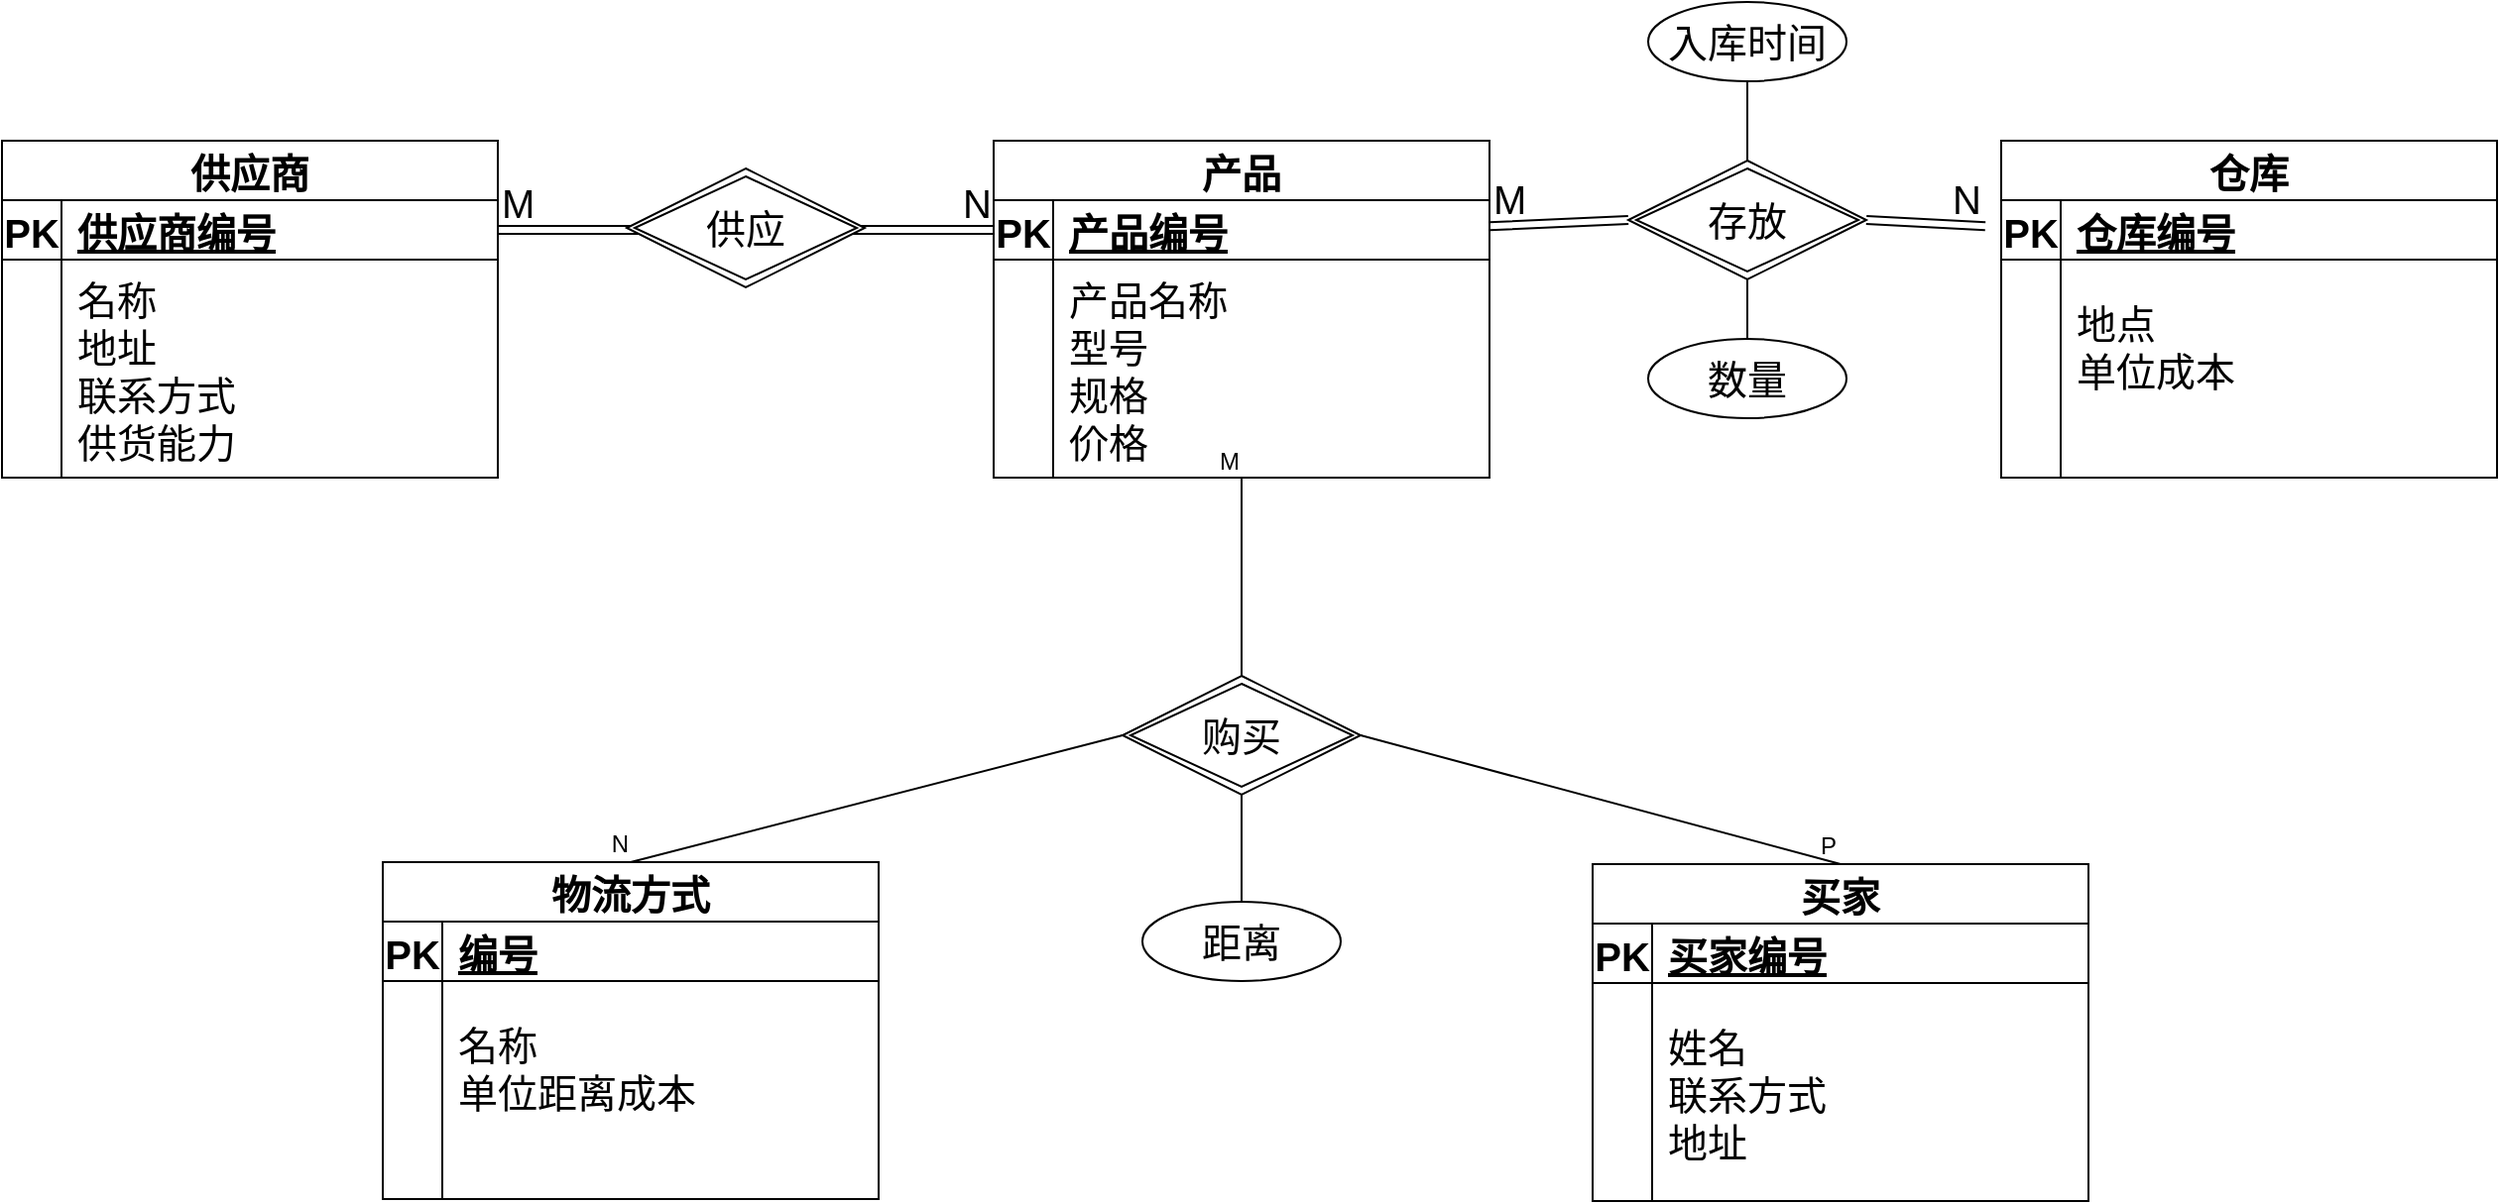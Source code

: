 <mxfile version="22.1.3" type="github">
  <diagram id="R2lEEEUBdFMjLlhIrx00" name="Page-1">
    <mxGraphModel dx="2049" dy="1000" grid="1" gridSize="10" guides="1" tooltips="1" connect="1" arrows="1" fold="1" page="1" pageScale="1" pageWidth="850" pageHeight="1100" math="0" shadow="0" extFonts="Permanent Marker^https://fonts.googleapis.com/css?family=Permanent+Marker">
      <root>
        <mxCell id="0" />
        <mxCell id="1" parent="0" />
        <mxCell id="C-vyLk0tnHw3VtMMgP7b-23" value="供应商" style="shape=table;startSize=30;container=1;collapsible=1;childLayout=tableLayout;fixedRows=1;rowLines=0;fontStyle=1;align=center;resizeLast=1;fontSize=20;" parent="1" vertex="1">
          <mxGeometry x="120" y="120" width="250" height="170" as="geometry" />
        </mxCell>
        <mxCell id="C-vyLk0tnHw3VtMMgP7b-24" value="" style="shape=partialRectangle;collapsible=0;dropTarget=0;pointerEvents=0;fillColor=none;points=[[0,0.5],[1,0.5]];portConstraint=eastwest;top=0;left=0;right=0;bottom=1;fontSize=20;" parent="C-vyLk0tnHw3VtMMgP7b-23" vertex="1">
          <mxGeometry y="30" width="250" height="30" as="geometry" />
        </mxCell>
        <mxCell id="C-vyLk0tnHw3VtMMgP7b-25" value="PK" style="shape=partialRectangle;overflow=hidden;connectable=0;fillColor=none;top=0;left=0;bottom=0;right=0;fontStyle=1;fontSize=20;" parent="C-vyLk0tnHw3VtMMgP7b-24" vertex="1">
          <mxGeometry width="30" height="30" as="geometry">
            <mxRectangle width="30" height="30" as="alternateBounds" />
          </mxGeometry>
        </mxCell>
        <mxCell id="C-vyLk0tnHw3VtMMgP7b-26" value="供应商编号" style="shape=partialRectangle;overflow=hidden;connectable=0;fillColor=none;top=0;left=0;bottom=0;right=0;align=left;spacingLeft=6;fontStyle=5;fontSize=20;" parent="C-vyLk0tnHw3VtMMgP7b-24" vertex="1">
          <mxGeometry x="30" width="220" height="30" as="geometry">
            <mxRectangle width="220" height="30" as="alternateBounds" />
          </mxGeometry>
        </mxCell>
        <mxCell id="C-vyLk0tnHw3VtMMgP7b-27" value="" style="shape=partialRectangle;collapsible=0;dropTarget=0;pointerEvents=0;fillColor=none;points=[[0,0.5],[1,0.5]];portConstraint=eastwest;top=0;left=0;right=0;bottom=0;fontSize=20;" parent="C-vyLk0tnHw3VtMMgP7b-23" vertex="1">
          <mxGeometry y="60" width="250" height="110" as="geometry" />
        </mxCell>
        <mxCell id="C-vyLk0tnHw3VtMMgP7b-28" value="" style="shape=partialRectangle;overflow=hidden;connectable=0;fillColor=none;top=0;left=0;bottom=0;right=0;fontSize=20;" parent="C-vyLk0tnHw3VtMMgP7b-27" vertex="1">
          <mxGeometry width="30" height="110" as="geometry">
            <mxRectangle width="30" height="110" as="alternateBounds" />
          </mxGeometry>
        </mxCell>
        <mxCell id="C-vyLk0tnHw3VtMMgP7b-29" value="名称&#xa;地址&#xa;联系方式&#xa;供货能力" style="shape=partialRectangle;overflow=hidden;connectable=0;fillColor=none;top=0;left=0;bottom=0;right=0;align=left;spacingLeft=6;fontSize=20;" parent="C-vyLk0tnHw3VtMMgP7b-27" vertex="1">
          <mxGeometry x="30" width="220" height="110" as="geometry">
            <mxRectangle width="220" height="110" as="alternateBounds" />
          </mxGeometry>
        </mxCell>
        <mxCell id="wIJLVU86LyKN5zqBMjgO-1" value="产品" style="shape=table;startSize=30;container=1;collapsible=1;childLayout=tableLayout;fixedRows=1;rowLines=0;fontStyle=1;align=center;resizeLast=1;fontSize=20;" vertex="1" parent="1">
          <mxGeometry x="620" y="120" width="250" height="170" as="geometry" />
        </mxCell>
        <mxCell id="wIJLVU86LyKN5zqBMjgO-2" value="" style="shape=partialRectangle;collapsible=0;dropTarget=0;pointerEvents=0;fillColor=none;points=[[0,0.5],[1,0.5]];portConstraint=eastwest;top=0;left=0;right=0;bottom=1;fontSize=20;" vertex="1" parent="wIJLVU86LyKN5zqBMjgO-1">
          <mxGeometry y="30" width="250" height="30" as="geometry" />
        </mxCell>
        <mxCell id="wIJLVU86LyKN5zqBMjgO-3" value="PK" style="shape=partialRectangle;overflow=hidden;connectable=0;fillColor=none;top=0;left=0;bottom=0;right=0;fontStyle=1;fontSize=20;" vertex="1" parent="wIJLVU86LyKN5zqBMjgO-2">
          <mxGeometry width="30" height="30" as="geometry">
            <mxRectangle width="30" height="30" as="alternateBounds" />
          </mxGeometry>
        </mxCell>
        <mxCell id="wIJLVU86LyKN5zqBMjgO-4" value="产品编号" style="shape=partialRectangle;overflow=hidden;connectable=0;fillColor=none;top=0;left=0;bottom=0;right=0;align=left;spacingLeft=6;fontStyle=5;fontSize=20;" vertex="1" parent="wIJLVU86LyKN5zqBMjgO-2">
          <mxGeometry x="30" width="220" height="30" as="geometry">
            <mxRectangle width="220" height="30" as="alternateBounds" />
          </mxGeometry>
        </mxCell>
        <mxCell id="wIJLVU86LyKN5zqBMjgO-5" value="" style="shape=partialRectangle;collapsible=0;dropTarget=0;pointerEvents=0;fillColor=none;points=[[0,0.5],[1,0.5]];portConstraint=eastwest;top=0;left=0;right=0;bottom=0;fontSize=20;" vertex="1" parent="wIJLVU86LyKN5zqBMjgO-1">
          <mxGeometry y="60" width="250" height="110" as="geometry" />
        </mxCell>
        <mxCell id="wIJLVU86LyKN5zqBMjgO-6" value="" style="shape=partialRectangle;overflow=hidden;connectable=0;fillColor=none;top=0;left=0;bottom=0;right=0;fontSize=20;" vertex="1" parent="wIJLVU86LyKN5zqBMjgO-5">
          <mxGeometry width="30" height="110" as="geometry">
            <mxRectangle width="30" height="110" as="alternateBounds" />
          </mxGeometry>
        </mxCell>
        <mxCell id="wIJLVU86LyKN5zqBMjgO-7" value="产品名称&#xa;型号&#xa;规格&#xa;价格" style="shape=partialRectangle;overflow=hidden;connectable=0;fillColor=none;top=0;left=0;bottom=0;right=0;align=left;spacingLeft=6;fontSize=20;" vertex="1" parent="wIJLVU86LyKN5zqBMjgO-5">
          <mxGeometry x="30" width="220" height="110" as="geometry">
            <mxRectangle width="220" height="110" as="alternateBounds" />
          </mxGeometry>
        </mxCell>
        <mxCell id="wIJLVU86LyKN5zqBMjgO-10" value="" style="shape=link;html=1;rounded=0;exitX=1;exitY=0.5;exitDx=0;exitDy=0;entryX=0;entryY=0.5;entryDx=0;entryDy=0;fontSize=20;" edge="1" parent="1" source="C-vyLk0tnHw3VtMMgP7b-24" target="wIJLVU86LyKN5zqBMjgO-2">
          <mxGeometry relative="1" as="geometry">
            <mxPoint x="340" y="360" as="sourcePoint" />
            <mxPoint x="500" y="360" as="targetPoint" />
          </mxGeometry>
        </mxCell>
        <mxCell id="wIJLVU86LyKN5zqBMjgO-11" value="M" style="resizable=0;html=1;whiteSpace=wrap;align=left;verticalAlign=bottom;fontSize=20;" connectable="0" vertex="1" parent="wIJLVU86LyKN5zqBMjgO-10">
          <mxGeometry x="-1" relative="1" as="geometry" />
        </mxCell>
        <mxCell id="wIJLVU86LyKN5zqBMjgO-12" value="N" style="resizable=0;html=1;whiteSpace=wrap;align=right;verticalAlign=bottom;fontSize=20;" connectable="0" vertex="1" parent="wIJLVU86LyKN5zqBMjgO-10">
          <mxGeometry x="1" relative="1" as="geometry" />
        </mxCell>
        <mxCell id="wIJLVU86LyKN5zqBMjgO-13" value="仓库" style="shape=table;startSize=30;container=1;collapsible=1;childLayout=tableLayout;fixedRows=1;rowLines=0;fontStyle=1;align=center;resizeLast=1;fontSize=20;" vertex="1" parent="1">
          <mxGeometry x="1128" y="120" width="250" height="170" as="geometry" />
        </mxCell>
        <mxCell id="wIJLVU86LyKN5zqBMjgO-14" value="" style="shape=partialRectangle;collapsible=0;dropTarget=0;pointerEvents=0;fillColor=none;points=[[0,0.5],[1,0.5]];portConstraint=eastwest;top=0;left=0;right=0;bottom=1;fontSize=20;" vertex="1" parent="wIJLVU86LyKN5zqBMjgO-13">
          <mxGeometry y="30" width="250" height="30" as="geometry" />
        </mxCell>
        <mxCell id="wIJLVU86LyKN5zqBMjgO-15" value="PK" style="shape=partialRectangle;overflow=hidden;connectable=0;fillColor=none;top=0;left=0;bottom=0;right=0;fontStyle=1;fontSize=20;" vertex="1" parent="wIJLVU86LyKN5zqBMjgO-14">
          <mxGeometry width="30" height="30" as="geometry">
            <mxRectangle width="30" height="30" as="alternateBounds" />
          </mxGeometry>
        </mxCell>
        <mxCell id="wIJLVU86LyKN5zqBMjgO-16" value="仓库编号" style="shape=partialRectangle;overflow=hidden;connectable=0;fillColor=none;top=0;left=0;bottom=0;right=0;align=left;spacingLeft=6;fontStyle=5;fontSize=20;" vertex="1" parent="wIJLVU86LyKN5zqBMjgO-14">
          <mxGeometry x="30" width="220" height="30" as="geometry">
            <mxRectangle width="220" height="30" as="alternateBounds" />
          </mxGeometry>
        </mxCell>
        <mxCell id="wIJLVU86LyKN5zqBMjgO-17" value="" style="shape=partialRectangle;collapsible=0;dropTarget=0;pointerEvents=0;fillColor=none;points=[[0,0.5],[1,0.5]];portConstraint=eastwest;top=0;left=0;right=0;bottom=0;fontSize=20;" vertex="1" parent="wIJLVU86LyKN5zqBMjgO-13">
          <mxGeometry y="60" width="250" height="110" as="geometry" />
        </mxCell>
        <mxCell id="wIJLVU86LyKN5zqBMjgO-18" value="" style="shape=partialRectangle;overflow=hidden;connectable=0;fillColor=none;top=0;left=0;bottom=0;right=0;fontSize=20;" vertex="1" parent="wIJLVU86LyKN5zqBMjgO-17">
          <mxGeometry width="30" height="110" as="geometry">
            <mxRectangle width="30" height="110" as="alternateBounds" />
          </mxGeometry>
        </mxCell>
        <mxCell id="wIJLVU86LyKN5zqBMjgO-19" value="地点&#xa;单位成本&#xa;" style="shape=partialRectangle;overflow=hidden;connectable=0;fillColor=none;top=0;left=0;bottom=0;right=0;align=left;spacingLeft=6;fontSize=20;" vertex="1" parent="wIJLVU86LyKN5zqBMjgO-17">
          <mxGeometry x="30" width="220" height="110" as="geometry">
            <mxRectangle width="220" height="110" as="alternateBounds" />
          </mxGeometry>
        </mxCell>
        <mxCell id="wIJLVU86LyKN5zqBMjgO-20" value="" style="shape=link;html=1;rounded=0;exitX=1;exitY=0.5;exitDx=0;exitDy=0;entryX=0;entryY=0.5;entryDx=0;entryDy=0;fontSize=20;" edge="1" parent="1" source="wIJLVU86LyKN5zqBMjgO-9">
          <mxGeometry relative="1" as="geometry">
            <mxPoint x="870" y="163.17" as="sourcePoint" />
            <mxPoint x="1120" y="163.17" as="targetPoint" />
          </mxGeometry>
        </mxCell>
        <mxCell id="wIJLVU86LyKN5zqBMjgO-22" value="N" style="resizable=0;html=1;whiteSpace=wrap;align=right;verticalAlign=bottom;fontSize=20;" connectable="0" vertex="1" parent="wIJLVU86LyKN5zqBMjgO-20">
          <mxGeometry x="1" relative="1" as="geometry" />
        </mxCell>
        <mxCell id="wIJLVU86LyKN5zqBMjgO-23" value="供应" style="shape=rhombus;double=1;perimeter=rhombusPerimeter;whiteSpace=wrap;html=1;align=center;fontSize=20;" vertex="1" parent="1">
          <mxGeometry x="435" y="134" width="120" height="60" as="geometry" />
        </mxCell>
        <mxCell id="wIJLVU86LyKN5zqBMjgO-24" value="" style="shape=link;html=1;rounded=0;exitX=1;exitY=0.5;exitDx=0;exitDy=0;entryX=0;entryY=0.5;entryDx=0;entryDy=0;fontSize=20;" edge="1" parent="1" target="wIJLVU86LyKN5zqBMjgO-9">
          <mxGeometry relative="1" as="geometry">
            <mxPoint x="870" y="163.17" as="sourcePoint" />
            <mxPoint x="1120" y="163.17" as="targetPoint" />
          </mxGeometry>
        </mxCell>
        <mxCell id="wIJLVU86LyKN5zqBMjgO-25" value="M" style="resizable=0;html=1;whiteSpace=wrap;align=left;verticalAlign=bottom;fontSize=20;" connectable="0" vertex="1" parent="wIJLVU86LyKN5zqBMjgO-24">
          <mxGeometry x="-1" relative="1" as="geometry" />
        </mxCell>
        <mxCell id="wIJLVU86LyKN5zqBMjgO-9" value="存放" style="shape=rhombus;double=1;perimeter=rhombusPerimeter;whiteSpace=wrap;html=1;align=center;fontSize=20;" vertex="1" parent="1">
          <mxGeometry x="940" y="130" width="120" height="60" as="geometry" />
        </mxCell>
        <mxCell id="wIJLVU86LyKN5zqBMjgO-27" value="数量" style="ellipse;whiteSpace=wrap;html=1;align=center;fontSize=20;" vertex="1" parent="1">
          <mxGeometry x="950" y="220" width="100" height="40" as="geometry" />
        </mxCell>
        <mxCell id="wIJLVU86LyKN5zqBMjgO-28" value="入库时间" style="ellipse;whiteSpace=wrap;html=1;align=center;fontSize=20;" vertex="1" parent="1">
          <mxGeometry x="950" y="50" width="100" height="40" as="geometry" />
        </mxCell>
        <mxCell id="wIJLVU86LyKN5zqBMjgO-29" value="" style="endArrow=none;html=1;rounded=0;entryX=0.5;entryY=1;entryDx=0;entryDy=0;exitX=0.5;exitY=0;exitDx=0;exitDy=0;" edge="1" parent="1" source="wIJLVU86LyKN5zqBMjgO-27" target="wIJLVU86LyKN5zqBMjgO-9">
          <mxGeometry width="50" height="50" relative="1" as="geometry">
            <mxPoint x="1050" y="350" as="sourcePoint" />
            <mxPoint x="1100" y="300" as="targetPoint" />
          </mxGeometry>
        </mxCell>
        <mxCell id="wIJLVU86LyKN5zqBMjgO-30" value="" style="endArrow=none;html=1;rounded=0;entryX=0.5;entryY=1;entryDx=0;entryDy=0;exitX=0.5;exitY=0;exitDx=0;exitDy=0;" edge="1" parent="1" source="wIJLVU86LyKN5zqBMjgO-9" target="wIJLVU86LyKN5zqBMjgO-28">
          <mxGeometry width="50" height="50" relative="1" as="geometry">
            <mxPoint x="1050" y="350" as="sourcePoint" />
            <mxPoint x="1100" y="300" as="targetPoint" />
          </mxGeometry>
        </mxCell>
        <mxCell id="wIJLVU86LyKN5zqBMjgO-31" value="物流方式" style="shape=table;startSize=30;container=1;collapsible=1;childLayout=tableLayout;fixedRows=1;rowLines=0;fontStyle=1;align=center;resizeLast=1;fontSize=20;" vertex="1" parent="1">
          <mxGeometry x="312" y="484" width="250" height="170" as="geometry" />
        </mxCell>
        <mxCell id="wIJLVU86LyKN5zqBMjgO-32" value="" style="shape=partialRectangle;collapsible=0;dropTarget=0;pointerEvents=0;fillColor=none;points=[[0,0.5],[1,0.5]];portConstraint=eastwest;top=0;left=0;right=0;bottom=1;fontSize=20;" vertex="1" parent="wIJLVU86LyKN5zqBMjgO-31">
          <mxGeometry y="30" width="250" height="30" as="geometry" />
        </mxCell>
        <mxCell id="wIJLVU86LyKN5zqBMjgO-33" value="PK" style="shape=partialRectangle;overflow=hidden;connectable=0;fillColor=none;top=0;left=0;bottom=0;right=0;fontStyle=1;fontSize=20;" vertex="1" parent="wIJLVU86LyKN5zqBMjgO-32">
          <mxGeometry width="30" height="30" as="geometry">
            <mxRectangle width="30" height="30" as="alternateBounds" />
          </mxGeometry>
        </mxCell>
        <mxCell id="wIJLVU86LyKN5zqBMjgO-34" value="编号" style="shape=partialRectangle;overflow=hidden;connectable=0;fillColor=none;top=0;left=0;bottom=0;right=0;align=left;spacingLeft=6;fontStyle=5;fontSize=20;" vertex="1" parent="wIJLVU86LyKN5zqBMjgO-32">
          <mxGeometry x="30" width="220" height="30" as="geometry">
            <mxRectangle width="220" height="30" as="alternateBounds" />
          </mxGeometry>
        </mxCell>
        <mxCell id="wIJLVU86LyKN5zqBMjgO-35" value="" style="shape=partialRectangle;collapsible=0;dropTarget=0;pointerEvents=0;fillColor=none;points=[[0,0.5],[1,0.5]];portConstraint=eastwest;top=0;left=0;right=0;bottom=0;fontSize=20;" vertex="1" parent="wIJLVU86LyKN5zqBMjgO-31">
          <mxGeometry y="60" width="250" height="110" as="geometry" />
        </mxCell>
        <mxCell id="wIJLVU86LyKN5zqBMjgO-36" value="" style="shape=partialRectangle;overflow=hidden;connectable=0;fillColor=none;top=0;left=0;bottom=0;right=0;fontSize=20;" vertex="1" parent="wIJLVU86LyKN5zqBMjgO-35">
          <mxGeometry width="30" height="110" as="geometry">
            <mxRectangle width="30" height="110" as="alternateBounds" />
          </mxGeometry>
        </mxCell>
        <mxCell id="wIJLVU86LyKN5zqBMjgO-37" value="名称&#xa;单位距离成本&#xa;" style="shape=partialRectangle;overflow=hidden;connectable=0;fillColor=none;top=0;left=0;bottom=0;right=0;align=left;spacingLeft=6;fontSize=20;" vertex="1" parent="wIJLVU86LyKN5zqBMjgO-35">
          <mxGeometry x="30" width="220" height="110" as="geometry">
            <mxRectangle width="220" height="110" as="alternateBounds" />
          </mxGeometry>
        </mxCell>
        <mxCell id="wIJLVU86LyKN5zqBMjgO-38" value="买家" style="shape=table;startSize=30;container=1;collapsible=1;childLayout=tableLayout;fixedRows=1;rowLines=0;fontStyle=1;align=center;resizeLast=1;fontSize=20;" vertex="1" parent="1">
          <mxGeometry x="922" y="485" width="250" height="170" as="geometry" />
        </mxCell>
        <mxCell id="wIJLVU86LyKN5zqBMjgO-39" value="" style="shape=partialRectangle;collapsible=0;dropTarget=0;pointerEvents=0;fillColor=none;points=[[0,0.5],[1,0.5]];portConstraint=eastwest;top=0;left=0;right=0;bottom=1;fontSize=20;" vertex="1" parent="wIJLVU86LyKN5zqBMjgO-38">
          <mxGeometry y="30" width="250" height="30" as="geometry" />
        </mxCell>
        <mxCell id="wIJLVU86LyKN5zqBMjgO-40" value="PK" style="shape=partialRectangle;overflow=hidden;connectable=0;fillColor=none;top=0;left=0;bottom=0;right=0;fontStyle=1;fontSize=20;" vertex="1" parent="wIJLVU86LyKN5zqBMjgO-39">
          <mxGeometry width="30" height="30" as="geometry">
            <mxRectangle width="30" height="30" as="alternateBounds" />
          </mxGeometry>
        </mxCell>
        <mxCell id="wIJLVU86LyKN5zqBMjgO-41" value="买家编号" style="shape=partialRectangle;overflow=hidden;connectable=0;fillColor=none;top=0;left=0;bottom=0;right=0;align=left;spacingLeft=6;fontStyle=5;fontSize=20;" vertex="1" parent="wIJLVU86LyKN5zqBMjgO-39">
          <mxGeometry x="30" width="220" height="30" as="geometry">
            <mxRectangle width="220" height="30" as="alternateBounds" />
          </mxGeometry>
        </mxCell>
        <mxCell id="wIJLVU86LyKN5zqBMjgO-42" value="" style="shape=partialRectangle;collapsible=0;dropTarget=0;pointerEvents=0;fillColor=none;points=[[0,0.5],[1,0.5]];portConstraint=eastwest;top=0;left=0;right=0;bottom=0;fontSize=20;" vertex="1" parent="wIJLVU86LyKN5zqBMjgO-38">
          <mxGeometry y="60" width="250" height="110" as="geometry" />
        </mxCell>
        <mxCell id="wIJLVU86LyKN5zqBMjgO-43" value="" style="shape=partialRectangle;overflow=hidden;connectable=0;fillColor=none;top=0;left=0;bottom=0;right=0;fontSize=20;" vertex="1" parent="wIJLVU86LyKN5zqBMjgO-42">
          <mxGeometry width="30" height="110" as="geometry">
            <mxRectangle width="30" height="110" as="alternateBounds" />
          </mxGeometry>
        </mxCell>
        <mxCell id="wIJLVU86LyKN5zqBMjgO-44" value="姓名&#xa;联系方式&#xa;地址" style="shape=partialRectangle;overflow=hidden;connectable=0;fillColor=none;top=0;left=0;bottom=0;right=0;align=left;spacingLeft=6;fontSize=20;" vertex="1" parent="wIJLVU86LyKN5zqBMjgO-42">
          <mxGeometry x="30" width="220" height="110" as="geometry">
            <mxRectangle width="220" height="110" as="alternateBounds" />
          </mxGeometry>
        </mxCell>
        <mxCell id="wIJLVU86LyKN5zqBMjgO-45" value="购买" style="shape=rhombus;double=1;perimeter=rhombusPerimeter;whiteSpace=wrap;html=1;align=center;fontSize=20;" vertex="1" parent="1">
          <mxGeometry x="685" y="390" width="120" height="60" as="geometry" />
        </mxCell>
        <mxCell id="wIJLVU86LyKN5zqBMjgO-46" value="" style="endArrow=none;html=1;rounded=0;exitX=0.5;exitY=0;exitDx=0;exitDy=0;" edge="1" parent="1" source="wIJLVU86LyKN5zqBMjgO-45" target="wIJLVU86LyKN5zqBMjgO-5">
          <mxGeometry relative="1" as="geometry">
            <mxPoint x="450" y="440" as="sourcePoint" />
            <mxPoint x="610" y="440" as="targetPoint" />
          </mxGeometry>
        </mxCell>
        <mxCell id="wIJLVU86LyKN5zqBMjgO-47" value="M" style="resizable=0;html=1;whiteSpace=wrap;align=right;verticalAlign=bottom;" connectable="0" vertex="1" parent="wIJLVU86LyKN5zqBMjgO-46">
          <mxGeometry x="1" relative="1" as="geometry" />
        </mxCell>
        <mxCell id="wIJLVU86LyKN5zqBMjgO-50" value="" style="endArrow=none;html=1;rounded=0;exitX=1;exitY=0.5;exitDx=0;exitDy=0;entryX=0.5;entryY=0;entryDx=0;entryDy=0;" edge="1" parent="1" source="wIJLVU86LyKN5zqBMjgO-45" target="wIJLVU86LyKN5zqBMjgO-38">
          <mxGeometry relative="1" as="geometry">
            <mxPoint x="755" y="400" as="sourcePoint" />
            <mxPoint x="755" y="300" as="targetPoint" />
          </mxGeometry>
        </mxCell>
        <mxCell id="wIJLVU86LyKN5zqBMjgO-51" value="P" style="resizable=0;html=1;whiteSpace=wrap;align=right;verticalAlign=bottom;" connectable="0" vertex="1" parent="wIJLVU86LyKN5zqBMjgO-50">
          <mxGeometry x="1" relative="1" as="geometry" />
        </mxCell>
        <mxCell id="wIJLVU86LyKN5zqBMjgO-54" value="" style="endArrow=none;html=1;rounded=0;exitX=0;exitY=0.5;exitDx=0;exitDy=0;entryX=0.5;entryY=0;entryDx=0;entryDy=0;" edge="1" parent="1" source="wIJLVU86LyKN5zqBMjgO-45" target="wIJLVU86LyKN5zqBMjgO-31">
          <mxGeometry relative="1" as="geometry">
            <mxPoint x="450" y="440" as="sourcePoint" />
            <mxPoint x="610" y="440" as="targetPoint" />
          </mxGeometry>
        </mxCell>
        <mxCell id="wIJLVU86LyKN5zqBMjgO-55" value="N" style="resizable=0;html=1;whiteSpace=wrap;align=right;verticalAlign=bottom;" connectable="0" vertex="1" parent="wIJLVU86LyKN5zqBMjgO-54">
          <mxGeometry x="1" relative="1" as="geometry" />
        </mxCell>
        <mxCell id="wIJLVU86LyKN5zqBMjgO-56" value="距离" style="ellipse;whiteSpace=wrap;html=1;align=center;fontSize=20;" vertex="1" parent="1">
          <mxGeometry x="695" y="504" width="100" height="40" as="geometry" />
        </mxCell>
        <mxCell id="wIJLVU86LyKN5zqBMjgO-57" value="" style="endArrow=none;html=1;rounded=0;exitX=0.5;exitY=0;exitDx=0;exitDy=0;entryX=0.5;entryY=1;entryDx=0;entryDy=0;" edge="1" parent="1" source="wIJLVU86LyKN5zqBMjgO-56" target="wIJLVU86LyKN5zqBMjgO-45">
          <mxGeometry width="50" height="50" relative="1" as="geometry">
            <mxPoint x="550" y="350" as="sourcePoint" />
            <mxPoint x="600" y="300" as="targetPoint" />
          </mxGeometry>
        </mxCell>
      </root>
    </mxGraphModel>
  </diagram>
</mxfile>
